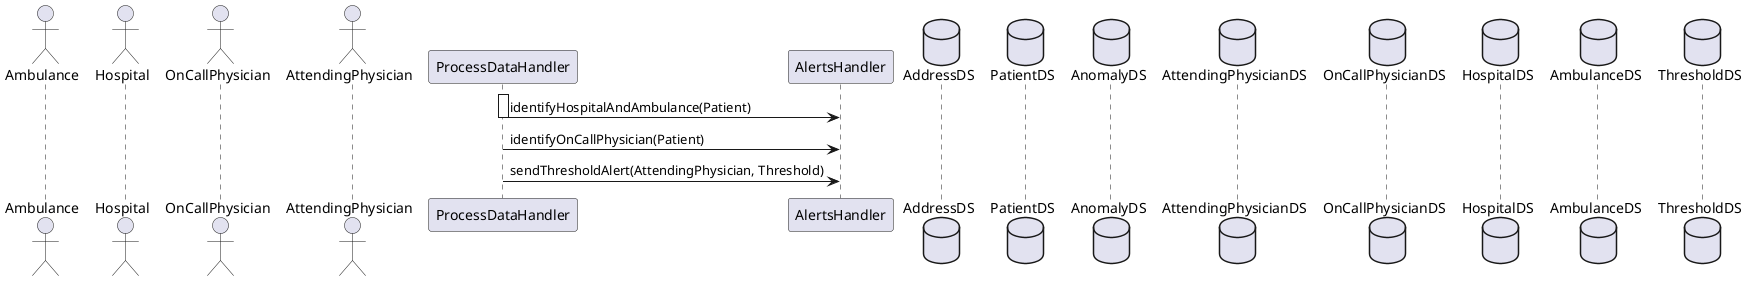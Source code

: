 @startuml
actor Ambulance
actor Hospital
actor OnCallPhysician
actor AttendingPhysician
participant ProcessDataHandler as PDH
participant AlertsHandler as AH
database AddressDS
database PatientDS
database AnomalyDS
database AttendingPhysicianDS
database OnCallPhysicianDS
database HospitalDS
database AmbulanceDS
database ThresholdDS

activate PDH
PDH -> AH : identifyHospitalAndAmbulance(Patient)
deactivate PDH

PDH -> AH : identifyOnCallPhysician(Patient)
PDH -> AH : sendThresholdAlert(AttendingPhysician, Threshold)
@enduml
